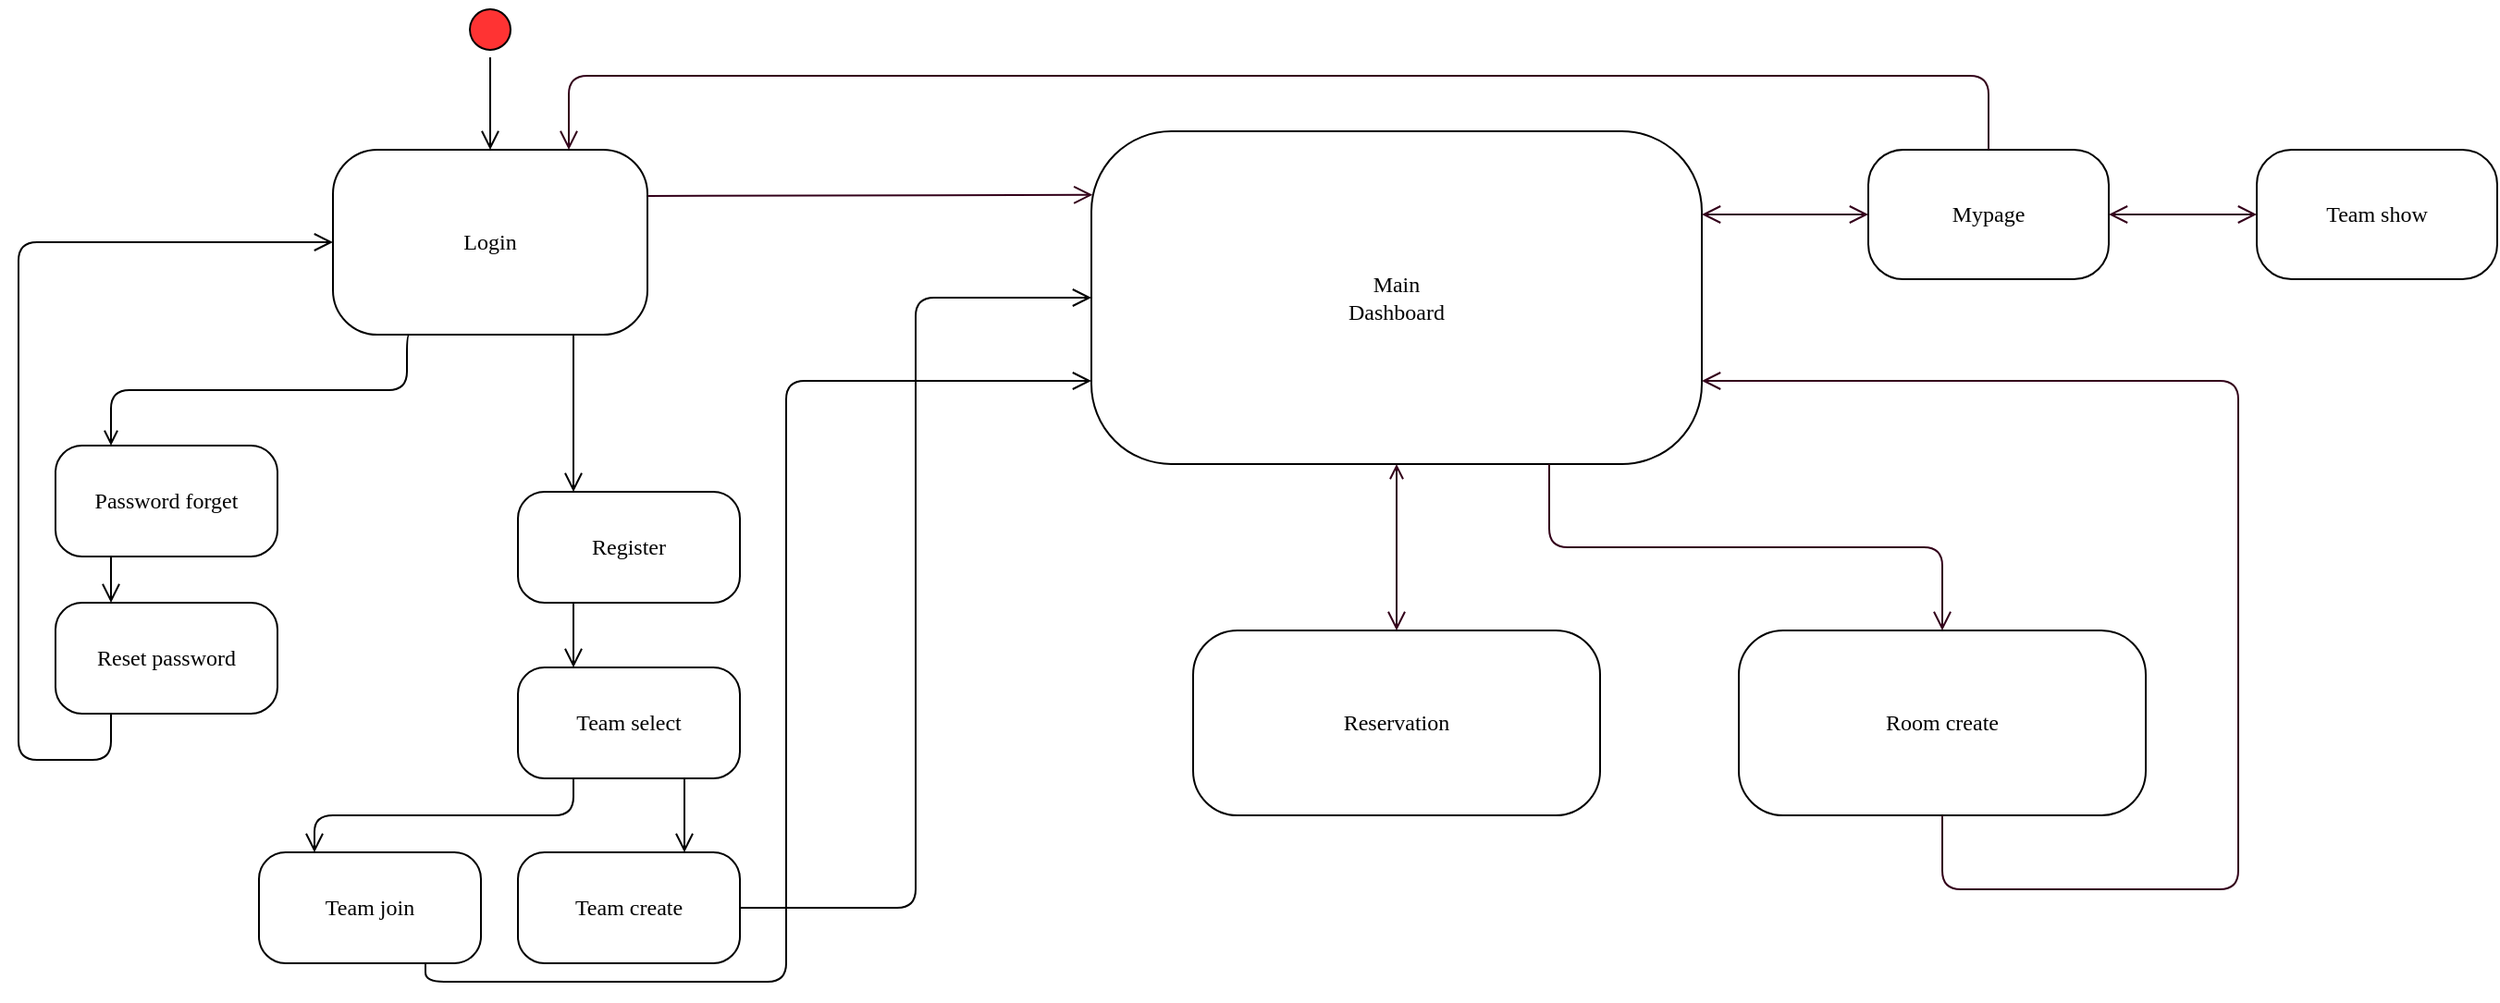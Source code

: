 <mxfile version="26.0.6">
  <diagram name="Page-1" id="58cdce13-f638-feb5-8d6f-7d28b1aa9fa0">
    <mxGraphModel dx="1687" dy="895" grid="1" gridSize="10" guides="1" tooltips="1" connect="1" arrows="1" fold="1" page="1" pageScale="1" pageWidth="1100" pageHeight="850" background="none" math="0" shadow="0">
      <root>
        <mxCell id="0" />
        <mxCell id="1" parent="0" />
        <mxCell id="382b91b5511bd0f7-1" value="" style="ellipse;html=1;shape=startState;fillColor=#FF3333;strokeColor=#000000;rounded=1;shadow=0;comic=0;labelBackgroundColor=none;fontFamily=Verdana;fontSize=12;fontColor=#000000;align=center;direction=south;" parent="1" vertex="1">
          <mxGeometry x="250" y="50" width="30" height="30" as="geometry" />
        </mxCell>
        <mxCell id="382b91b5511bd0f7-5" value="Password forget" style="rounded=1;whiteSpace=wrap;html=1;arcSize=24;shadow=0;comic=0;labelBackgroundColor=none;fontFamily=Verdana;fontSize=12;align=center;" parent="1" vertex="1">
          <mxGeometry x="30" y="290" width="120" height="60" as="geometry" />
        </mxCell>
        <mxCell id="382b91b5511bd0f7-6" value="Login" style="rounded=1;whiteSpace=wrap;html=1;arcSize=24;shadow=0;comic=0;labelBackgroundColor=none;fontFamily=Verdana;fontSize=12;align=center;" parent="1" vertex="1">
          <mxGeometry x="180" y="130" width="170" height="100" as="geometry" />
        </mxCell>
        <mxCell id="382b91b5511bd0f7-7" value="Main&lt;div&gt;Dashboard&lt;/div&gt;" style="rounded=1;whiteSpace=wrap;html=1;arcSize=24;shadow=0;comic=0;labelBackgroundColor=none;fontFamily=Verdana;fontSize=12;align=center;" parent="1" vertex="1">
          <mxGeometry x="590" y="120" width="330" height="180" as="geometry" />
        </mxCell>
        <mxCell id="2a3bc250acf0617d-9" style="edgeStyle=orthogonalEdgeStyle;html=1;labelBackgroundColor=none;endArrow=open;endSize=8;strokeColor=light-dark(#000000, #ff9090);fontFamily=Verdana;fontSize=12;align=left;" parent="1" source="382b91b5511bd0f7-1" target="382b91b5511bd0f7-6" edge="1">
          <mxGeometry relative="1" as="geometry" />
        </mxCell>
        <mxCell id="2a3bc250acf0617d-10" style="html=1;labelBackgroundColor=none;endArrow=open;endSize=8;strokeColor=#33001A;fontFamily=Verdana;fontSize=12;align=left;exitX=1;exitY=0.25;exitDx=0;exitDy=0;startSize=8;entryX=0.002;entryY=0.191;entryDx=0;entryDy=0;entryPerimeter=0;" parent="1" source="382b91b5511bd0f7-6" target="382b91b5511bd0f7-7" edge="1">
          <mxGeometry relative="1" as="geometry">
            <Array as="points" />
            <mxPoint x="590" y="156" as="targetPoint" />
          </mxGeometry>
        </mxCell>
        <mxCell id="2a3bc250acf0617d-12" style="edgeStyle=orthogonalEdgeStyle;html=1;exitX=0.25;exitY=0;entryX=0.25;entryY=1;labelBackgroundColor=none;endArrow=none;endSize=8;strokeColor=#000000;fontFamily=Verdana;fontSize=12;align=left;startArrow=open;startFill=0;endFill=0;" parent="1" source="382b91b5511bd0f7-5" target="382b91b5511bd0f7-6" edge="1">
          <mxGeometry relative="1" as="geometry">
            <Array as="points">
              <mxPoint x="60" y="260" />
              <mxPoint x="220" y="260" />
              <mxPoint x="220" y="230" />
            </Array>
          </mxGeometry>
        </mxCell>
        <mxCell id="3cde6dad864a17aa-8" style="html=1;labelBackgroundColor=none;endArrow=open;endSize=8;strokeColor=#000000;fontFamily=Verdana;fontSize=12;align=left;exitX=0.25;exitY=1;exitDx=0;exitDy=0;entryX=0.25;entryY=0;entryDx=0;entryDy=0;" parent="1" source="382b91b5511bd0f7-5" target="_Jp7d8yVM3qiL2ZWpyv3-4" edge="1">
          <mxGeometry relative="1" as="geometry">
            <mxPoint x="60" y="510" as="sourcePoint" />
            <mxPoint x="60" y="600" as="targetPoint" />
          </mxGeometry>
        </mxCell>
        <mxCell id="_Jp7d8yVM3qiL2ZWpyv3-2" value="Register" style="rounded=1;whiteSpace=wrap;html=1;arcSize=24;shadow=0;comic=0;labelBackgroundColor=none;fontFamily=Verdana;fontSize=12;align=center;" vertex="1" parent="1">
          <mxGeometry x="280" y="315" width="120" height="60" as="geometry" />
        </mxCell>
        <mxCell id="_Jp7d8yVM3qiL2ZWpyv3-4" value="Reset password" style="rounded=1;whiteSpace=wrap;html=1;arcSize=24;shadow=0;comic=0;labelBackgroundColor=none;fontFamily=Verdana;fontSize=12;align=center;" vertex="1" parent="1">
          <mxGeometry x="30" y="375" width="120" height="60" as="geometry" />
        </mxCell>
        <mxCell id="_Jp7d8yVM3qiL2ZWpyv3-5" style="html=1;labelBackgroundColor=none;endArrow=open;endSize=8;strokeColor=#000000;fontFamily=Verdana;fontSize=12;align=left;exitX=0.25;exitY=1;exitDx=0;exitDy=0;entryX=0;entryY=0.5;entryDx=0;entryDy=0;edgeStyle=orthogonalEdgeStyle;" edge="1" parent="1" source="_Jp7d8yVM3qiL2ZWpyv3-4" target="382b91b5511bd0f7-6">
          <mxGeometry relative="1" as="geometry">
            <mxPoint x="80" y="670" as="sourcePoint" />
            <mxPoint x="60" y="765" as="targetPoint" />
            <Array as="points">
              <mxPoint x="60" y="460" />
              <mxPoint x="10" y="460" />
              <mxPoint x="10" y="180" />
            </Array>
          </mxGeometry>
        </mxCell>
        <mxCell id="_Jp7d8yVM3qiL2ZWpyv3-6" style="html=1;labelBackgroundColor=none;endArrow=open;endSize=8;strokeColor=#000000;fontFamily=Verdana;fontSize=12;align=left;exitX=0.25;exitY=1;exitDx=0;exitDy=0;entryX=0.25;entryY=0;entryDx=0;entryDy=0;" edge="1" parent="1" source="_Jp7d8yVM3qiL2ZWpyv3-2" target="_Jp7d8yVM3qiL2ZWpyv3-7">
          <mxGeometry relative="1" as="geometry">
            <mxPoint x="310" y="495" as="sourcePoint" />
            <mxPoint x="315" y="410" as="targetPoint" />
          </mxGeometry>
        </mxCell>
        <mxCell id="_Jp7d8yVM3qiL2ZWpyv3-7" value="Team select" style="rounded=1;whiteSpace=wrap;html=1;arcSize=24;shadow=0;comic=0;labelBackgroundColor=none;fontFamily=Verdana;fontSize=12;align=center;" vertex="1" parent="1">
          <mxGeometry x="280" y="410" width="120" height="60" as="geometry" />
        </mxCell>
        <mxCell id="_Jp7d8yVM3qiL2ZWpyv3-8" style="html=1;labelBackgroundColor=none;endArrow=open;endSize=8;strokeColor=#000000;fontFamily=Verdana;fontSize=12;align=left;entryX=0.75;entryY=0;entryDx=0;entryDy=0;exitX=0.75;exitY=1;exitDx=0;exitDy=0;" edge="1" parent="1" target="_Jp7d8yVM3qiL2ZWpyv3-9" source="_Jp7d8yVM3qiL2ZWpyv3-7">
          <mxGeometry relative="1" as="geometry">
            <mxPoint x="310" y="460" as="sourcePoint" />
            <mxPoint x="310" y="620" as="targetPoint" />
          </mxGeometry>
        </mxCell>
        <mxCell id="_Jp7d8yVM3qiL2ZWpyv3-9" value="Team create" style="rounded=1;whiteSpace=wrap;html=1;arcSize=24;shadow=0;comic=0;labelBackgroundColor=none;fontFamily=Verdana;fontSize=12;align=center;" vertex="1" parent="1">
          <mxGeometry x="280" y="510" width="120" height="60" as="geometry" />
        </mxCell>
        <mxCell id="_Jp7d8yVM3qiL2ZWpyv3-11" value="Team join" style="rounded=1;whiteSpace=wrap;html=1;arcSize=24;shadow=0;comic=0;labelBackgroundColor=none;fontFamily=Verdana;fontSize=12;align=center;" vertex="1" parent="1">
          <mxGeometry x="140" y="510" width="120" height="60" as="geometry" />
        </mxCell>
        <mxCell id="_Jp7d8yVM3qiL2ZWpyv3-13" style="html=1;labelBackgroundColor=none;endArrow=open;endSize=8;strokeColor=#000000;fontFamily=Verdana;fontSize=12;align=left;exitX=1;exitY=0.5;exitDx=0;exitDy=0;edgeStyle=orthogonalEdgeStyle;entryX=0;entryY=0.5;entryDx=0;entryDy=0;" edge="1" parent="1" source="_Jp7d8yVM3qiL2ZWpyv3-9" target="382b91b5511bd0f7-7">
          <mxGeometry relative="1" as="geometry">
            <mxPoint x="430" y="490" as="sourcePoint" />
            <mxPoint x="460" y="280" as="targetPoint" />
          </mxGeometry>
        </mxCell>
        <mxCell id="_Jp7d8yVM3qiL2ZWpyv3-14" style="html=1;labelBackgroundColor=none;endArrow=open;endSize=8;strokeColor=#000000;fontFamily=Verdana;fontSize=12;align=left;entryX=0.25;entryY=0;entryDx=0;entryDy=0;" edge="1" parent="1" target="_Jp7d8yVM3qiL2ZWpyv3-2">
          <mxGeometry relative="1" as="geometry">
            <mxPoint x="310" y="230" as="sourcePoint" />
            <mxPoint x="319" y="310" as="targetPoint" />
          </mxGeometry>
        </mxCell>
        <mxCell id="_Jp7d8yVM3qiL2ZWpyv3-15" style="html=1;labelBackgroundColor=none;endArrow=open;endSize=8;strokeColor=#000000;fontFamily=Verdana;fontSize=12;align=left;entryX=0.25;entryY=0;entryDx=0;entryDy=0;exitX=0.25;exitY=1;exitDx=0;exitDy=0;edgeStyle=orthogonalEdgeStyle;" edge="1" parent="1" source="_Jp7d8yVM3qiL2ZWpyv3-7" target="_Jp7d8yVM3qiL2ZWpyv3-11">
          <mxGeometry relative="1" as="geometry">
            <mxPoint x="199.5" y="470" as="sourcePoint" />
            <mxPoint x="199.5" y="510" as="targetPoint" />
          </mxGeometry>
        </mxCell>
        <mxCell id="_Jp7d8yVM3qiL2ZWpyv3-17" style="html=1;labelBackgroundColor=none;endArrow=open;endSize=8;strokeColor=#000000;fontFamily=Verdana;fontSize=12;align=left;entryX=0;entryY=0.75;entryDx=0;entryDy=0;exitX=0.75;exitY=1;exitDx=0;exitDy=0;edgeStyle=orthogonalEdgeStyle;" edge="1" parent="1" source="_Jp7d8yVM3qiL2ZWpyv3-11" target="382b91b5511bd0f7-7">
          <mxGeometry relative="1" as="geometry">
            <mxPoint x="220" y="410" as="sourcePoint" />
            <mxPoint x="220" y="450" as="targetPoint" />
          </mxGeometry>
        </mxCell>
        <mxCell id="_Jp7d8yVM3qiL2ZWpyv3-19" style="html=1;labelBackgroundColor=none;endArrow=open;endSize=8;strokeColor=#33001A;fontFamily=Verdana;fontSize=12;align=left;exitX=0.75;exitY=1;exitDx=0;exitDy=0;entryX=0.5;entryY=0;entryDx=0;entryDy=0;edgeStyle=orthogonalEdgeStyle;" edge="1" parent="1" source="382b91b5511bd0f7-7" target="_Jp7d8yVM3qiL2ZWpyv3-20">
          <mxGeometry relative="1" as="geometry">
            <mxPoint x="920" y="200" as="sourcePoint" />
            <mxPoint x="1160" y="201" as="targetPoint" />
          </mxGeometry>
        </mxCell>
        <mxCell id="_Jp7d8yVM3qiL2ZWpyv3-20" value="Room create" style="rounded=1;whiteSpace=wrap;html=1;arcSize=24;shadow=0;comic=0;labelBackgroundColor=none;fontFamily=Verdana;fontSize=12;align=center;" vertex="1" parent="1">
          <mxGeometry x="940" y="390" width="220" height="100" as="geometry" />
        </mxCell>
        <mxCell id="_Jp7d8yVM3qiL2ZWpyv3-21" style="html=1;labelBackgroundColor=none;endArrow=open;endSize=8;strokeColor=#33001A;fontFamily=Verdana;fontSize=12;align=left;exitX=0.5;exitY=1;exitDx=0;exitDy=0;entryX=0.5;entryY=0;entryDx=0;entryDy=0;startArrow=open;startFill=0;" edge="1" parent="1" source="382b91b5511bd0f7-7" target="_Jp7d8yVM3qiL2ZWpyv3-22">
          <mxGeometry relative="1" as="geometry">
            <Array as="points" />
            <mxPoint x="710" y="360" as="sourcePoint" />
            <mxPoint x="950" y="361" as="targetPoint" />
          </mxGeometry>
        </mxCell>
        <mxCell id="_Jp7d8yVM3qiL2ZWpyv3-22" value="Reservation" style="rounded=1;whiteSpace=wrap;html=1;arcSize=24;shadow=0;comic=0;labelBackgroundColor=none;fontFamily=Verdana;fontSize=12;align=center;" vertex="1" parent="1">
          <mxGeometry x="645" y="390" width="220" height="100" as="geometry" />
        </mxCell>
        <mxCell id="_Jp7d8yVM3qiL2ZWpyv3-23" style="html=1;labelBackgroundColor=none;endArrow=open;endSize=8;strokeColor=#33001A;fontFamily=Verdana;fontSize=12;align=left;entryX=0;entryY=0.5;entryDx=0;entryDy=0;exitX=1;exitY=0.25;exitDx=0;exitDy=0;startSize=8;endFill=0;startArrow=open;startFill=0;" edge="1" parent="1" source="382b91b5511bd0f7-7" target="_Jp7d8yVM3qiL2ZWpyv3-24">
          <mxGeometry relative="1" as="geometry">
            <Array as="points" />
            <mxPoint x="930" y="170" as="sourcePoint" />
            <mxPoint x="980" y="250" as="targetPoint" />
          </mxGeometry>
        </mxCell>
        <mxCell id="_Jp7d8yVM3qiL2ZWpyv3-24" value="Mypage" style="rounded=1;whiteSpace=wrap;html=1;arcSize=27;shadow=0;comic=0;labelBackgroundColor=none;fontFamily=Verdana;fontSize=12;align=center;" vertex="1" parent="1">
          <mxGeometry x="1010" y="130" width="130" height="70" as="geometry" />
        </mxCell>
        <mxCell id="_Jp7d8yVM3qiL2ZWpyv3-26" style="html=1;labelBackgroundColor=none;endArrow=open;endSize=8;strokeColor=#33001A;fontFamily=Verdana;fontSize=12;align=left;exitX=0.5;exitY=0;exitDx=0;exitDy=0;startSize=8;edgeStyle=orthogonalEdgeStyle;entryX=0.75;entryY=0;entryDx=0;entryDy=0;" edge="1" parent="1" source="_Jp7d8yVM3qiL2ZWpyv3-24" target="382b91b5511bd0f7-6">
          <mxGeometry relative="1" as="geometry">
            <Array as="points">
              <mxPoint x="1075" y="90" />
              <mxPoint x="307" y="90" />
            </Array>
            <mxPoint x="1030" y="100" as="sourcePoint" />
            <mxPoint x="410" y="50" as="targetPoint" />
          </mxGeometry>
        </mxCell>
        <mxCell id="_Jp7d8yVM3qiL2ZWpyv3-27" value="Team show" style="rounded=1;whiteSpace=wrap;html=1;arcSize=27;shadow=0;comic=0;labelBackgroundColor=none;fontFamily=Verdana;fontSize=12;align=center;" vertex="1" parent="1">
          <mxGeometry x="1220" y="130" width="130" height="70" as="geometry" />
        </mxCell>
        <mxCell id="_Jp7d8yVM3qiL2ZWpyv3-30" style="html=1;labelBackgroundColor=none;endArrow=open;endSize=8;strokeColor=#33001A;fontFamily=Verdana;fontSize=12;align=left;exitX=1;exitY=0.5;exitDx=0;exitDy=0;startSize=8;entryX=0;entryY=0.5;entryDx=0;entryDy=0;startArrow=open;startFill=0;" edge="1" parent="1" source="_Jp7d8yVM3qiL2ZWpyv3-24" target="_Jp7d8yVM3qiL2ZWpyv3-27">
          <mxGeometry relative="1" as="geometry">
            <Array as="points" />
            <mxPoint x="1150" y="164.41" as="sourcePoint" />
            <mxPoint x="1220" y="164" as="targetPoint" />
          </mxGeometry>
        </mxCell>
        <mxCell id="_Jp7d8yVM3qiL2ZWpyv3-31" style="html=1;labelBackgroundColor=none;endArrow=open;endSize=8;strokeColor=#33001A;fontFamily=Verdana;fontSize=12;align=left;exitX=0.5;exitY=1;exitDx=0;exitDy=0;entryX=1;entryY=0.75;entryDx=0;entryDy=0;edgeStyle=orthogonalEdgeStyle;" edge="1" parent="1" source="_Jp7d8yVM3qiL2ZWpyv3-20" target="382b91b5511bd0f7-7">
          <mxGeometry relative="1" as="geometry">
            <mxPoint x="1070" y="520" as="sourcePoint" />
            <mxPoint x="1282" y="610" as="targetPoint" />
            <Array as="points">
              <mxPoint x="1050" y="530" />
              <mxPoint x="1210" y="530" />
              <mxPoint x="1210" y="255" />
            </Array>
          </mxGeometry>
        </mxCell>
      </root>
    </mxGraphModel>
  </diagram>
</mxfile>
